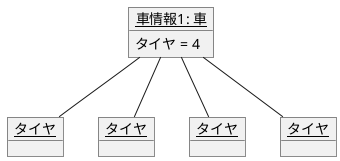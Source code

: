 @startuml オブジェクト図
' left to right direction
object "<u>車情報1: 車</u>" as car1 {
タイヤ = 4
}
object "<u>タイヤ</u>" as t1 {
}
object "<u>タイヤ</u>" as t2 {
}
object "<u>タイヤ</u>" as t3 {
}
object "<u>タイヤ</u>" as t4 {
}
car1 -- t1
car1 -- t2
car1 -- t3
car1 -- t4
@enduml